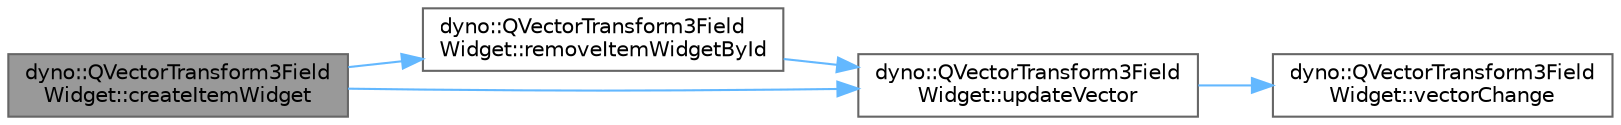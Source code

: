 digraph "dyno::QVectorTransform3FieldWidget::createItemWidget"
{
 // LATEX_PDF_SIZE
  bgcolor="transparent";
  edge [fontname=Helvetica,fontsize=10,labelfontname=Helvetica,labelfontsize=10];
  node [fontname=Helvetica,fontsize=10,shape=box,height=0.2,width=0.4];
  rankdir="LR";
  Node1 [id="Node000001",label="dyno::QVectorTransform3Field\lWidget::createItemWidget",height=0.2,width=0.4,color="gray40", fillcolor="grey60", style="filled", fontcolor="black",tooltip="Creating Vector Elements(std::vector<mVectorTransformItemLayout*>) from fields."];
  Node1 -> Node2 [id="edge1_Node000001_Node000002",color="steelblue1",style="solid",tooltip=" "];
  Node2 [id="Node000002",label="dyno::QVectorTransform3Field\lWidget::removeItemWidgetById",height=0.2,width=0.4,color="grey40", fillcolor="white", style="filled",URL="$classdyno_1_1_q_vector_transform3_field_widget.html#a74efd7b21e2a3b40b8f921153e7f83a5",tooltip="Called when the \"mVectorTransformItemLayout::QPushButton* removeButton\" is clicked."];
  Node2 -> Node3 [id="edge2_Node000002_Node000003",color="steelblue1",style="solid",tooltip=" "];
  Node3 [id="Node000003",label="dyno::QVectorTransform3Field\lWidget::updateVector",height=0.2,width=0.4,color="grey40", fillcolor="white", style="filled",URL="$classdyno_1_1_q_vector_transform3_field_widget.html#a87b15de25060c6b371deee4ba8e33422",tooltip="Update \"std::vector<Transform3f> mVec\"."];
  Node3 -> Node4 [id="edge3_Node000003_Node000004",color="steelblue1",style="solid",tooltip=" "];
  Node4 [id="Node000004",label="dyno::QVectorTransform3Field\lWidget::vectorChange",height=0.2,width=0.4,color="grey40", fillcolor="white", style="filled",URL="$classdyno_1_1_q_vector_transform3_field_widget.html#a88ddc4db945a85b85853d14209109756",tooltip=" "];
  Node1 -> Node3 [id="edge4_Node000001_Node000003",color="steelblue1",style="solid",tooltip=" "];
}
